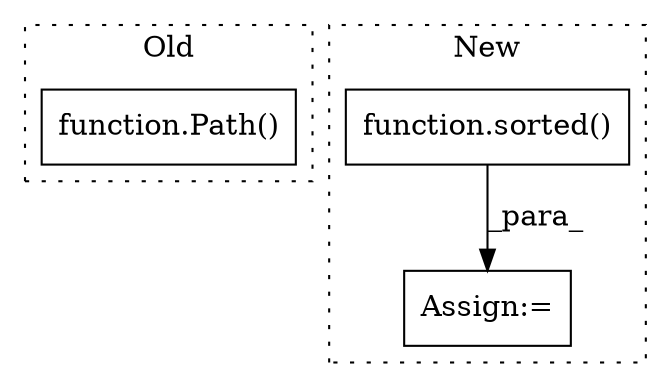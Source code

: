digraph G {
subgraph cluster0 {
1 [label="function.Path()" a="75" s="500,513" l="5,1" shape="box"];
label = "Old";
style="dotted";
}
subgraph cluster1 {
2 [label="function.sorted()" a="75" s="618,651" l="7,1" shape="box"];
3 [label="Assign:=" a="68" s="615" l="3" shape="box"];
label = "New";
style="dotted";
}
2 -> 3 [label="_para_"];
}
